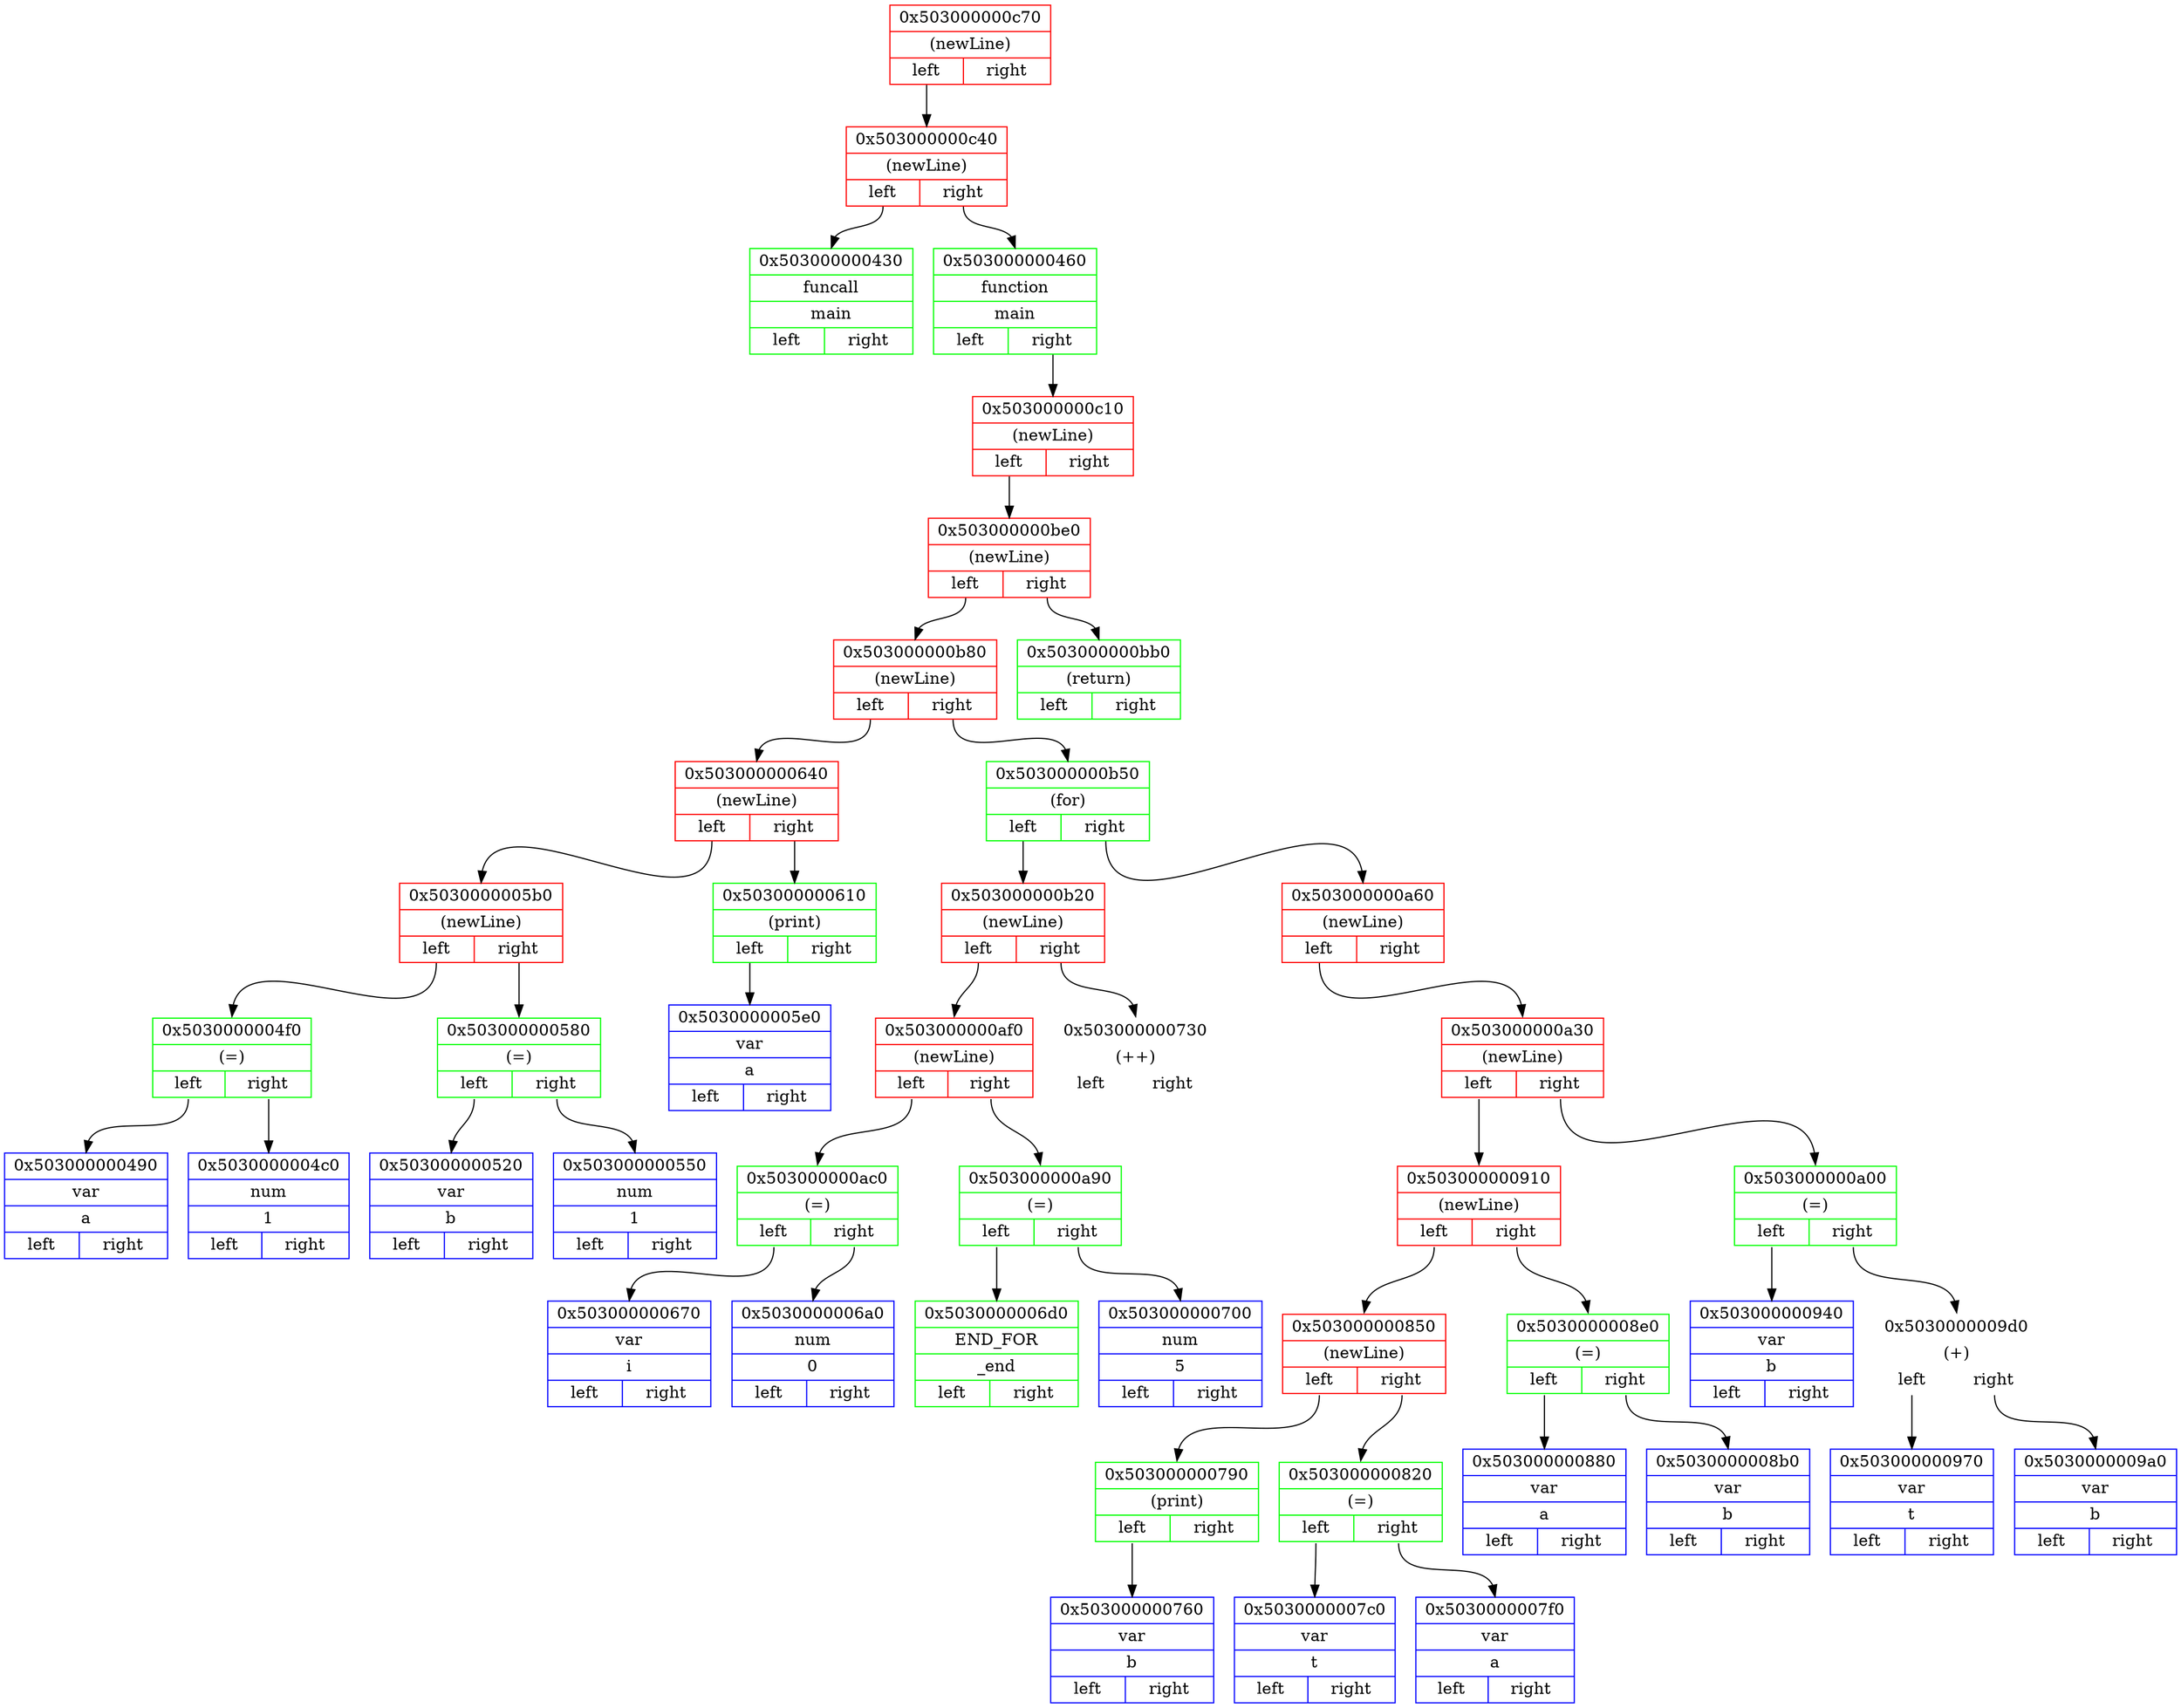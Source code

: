 digraph
{ 
rankdir=HR;

node0x503000000c70 [ shape=record, color = red rank = 1, label= "{ 0x503000000c70 | (newLine) |         {<n0x503000000c70_l> left | <n0x503000000c70_r> right}} " ];
node0x503000000c40 [ shape=record, color = red rank = 2, label= "{ 0x503000000c40 | (newLine) |         {<n0x503000000c40_l> left | <n0x503000000c40_r> right}} " ];
node0x503000000430 [ shape=record, color = green rank = 3, label= "{ 0x503000000430 | funcall | main |         {<n0x503000000430_l> left | <n0x503000000430_r> right}} " ];
node0x503000000c40:<n0x503000000c40_l>:s -> node0x503000000430:n [ color = black; ]
node0x503000000460 [ shape=record, color = green rank = 4, label= "{ 0x503000000460 | function | main |         {<n0x503000000460_l> left | <n0x503000000460_r> right}} " ];
node0x503000000c10 [ shape=record, color = red rank = 5, label= "{ 0x503000000c10 | (newLine) |         {<n0x503000000c10_l> left | <n0x503000000c10_r> right}} " ];
node0x503000000be0 [ shape=record, color = red rank = 6, label= "{ 0x503000000be0 | (newLine) |         {<n0x503000000be0_l> left | <n0x503000000be0_r> right}} " ];
node0x503000000b80 [ shape=record, color = red rank = 7, label= "{ 0x503000000b80 | (newLine) |         {<n0x503000000b80_l> left | <n0x503000000b80_r> right}} " ];
node0x503000000640 [ shape=record, color = red rank = 8, label= "{ 0x503000000640 | (newLine) |         {<n0x503000000640_l> left | <n0x503000000640_r> right}} " ];
node0x5030000005b0 [ shape=record, color = red rank = 9, label= "{ 0x5030000005b0 | (newLine) |         {<n0x5030000005b0_l> left | <n0x5030000005b0_r> right}} " ];
node0x5030000004f0 [ shape=record, color = green rank = 10, label= "{ 0x5030000004f0 | (=) |         {<n0x5030000004f0_l> left | <n0x5030000004f0_r> right}} " ];
node0x503000000490 [ shape=record, color = blue rank = 11, label= "{ 0x503000000490 | var | a |         {<n0x503000000490_l> left | <n0x503000000490_r> right}} " ];
node0x5030000004f0:<n0x5030000004f0_l>:s -> node0x503000000490:n [ color = black; ]
node0x5030000004c0 [ shape=record, color = blue rank = 12, label= "{ 0x5030000004c0 | num | 1 |         {<n0x5030000004c0_l> left | <n0x5030000004c0_r> right}} " ];
node0x5030000004f0:<n0x5030000004f0_r>:s -> node0x5030000004c0:n [ color = black; ]
node0x5030000005b0:<n0x5030000005b0_l>:s -> node0x5030000004f0:n [ color = black; ]
node0x503000000580 [ shape=record, color = green rank = 11, label= "{ 0x503000000580 | (=) |         {<n0x503000000580_l> left | <n0x503000000580_r> right}} " ];
node0x503000000520 [ shape=record, color = blue rank = 12, label= "{ 0x503000000520 | var | b |         {<n0x503000000520_l> left | <n0x503000000520_r> right}} " ];
node0x503000000580:<n0x503000000580_l>:s -> node0x503000000520:n [ color = black; ]
node0x503000000550 [ shape=record, color = blue rank = 13, label= "{ 0x503000000550 | num | 1 |         {<n0x503000000550_l> left | <n0x503000000550_r> right}} " ];
node0x503000000580:<n0x503000000580_r>:s -> node0x503000000550:n [ color = black; ]
node0x5030000005b0:<n0x5030000005b0_r>:s -> node0x503000000580:n [ color = black; ]
node0x503000000640:<n0x503000000640_l>:s -> node0x5030000005b0:n [ color = black; ]
node0x503000000610 [ shape=record, color = green rank = 10, label= "{ 0x503000000610 | (print) |         {<n0x503000000610_l> left | <n0x503000000610_r> right}} " ];
node0x5030000005e0 [ shape=record, color = blue rank = 11, label= "{ 0x5030000005e0 | var | a |         {<n0x5030000005e0_l> left | <n0x5030000005e0_r> right}} " ];
node0x503000000610:<n0x503000000610_l>:s -> node0x5030000005e0:n [ color = black; ]
node0x503000000640:<n0x503000000640_r>:s -> node0x503000000610:n [ color = black; ]
node0x503000000b80:<n0x503000000b80_l>:s -> node0x503000000640:n [ color = black; ]
node0x503000000b50 [ shape=record, color = green rank = 9, label= "{ 0x503000000b50 | (for) |         {<n0x503000000b50_l> left | <n0x503000000b50_r> right}} " ];
node0x503000000b20 [ shape=record, color = red rank = 10, label= "{ 0x503000000b20 | (newLine) |         {<n0x503000000b20_l> left | <n0x503000000b20_r> right}} " ];
node0x503000000af0 [ shape=record, color = red rank = 11, label= "{ 0x503000000af0 | (newLine) |         {<n0x503000000af0_l> left | <n0x503000000af0_r> right}} " ];
node0x503000000ac0 [ shape=record, color = green rank = 12, label= "{ 0x503000000ac0 | (=) |         {<n0x503000000ac0_l> left | <n0x503000000ac0_r> right}} " ];
node0x503000000670 [ shape=record, color = blue rank = 13, label= "{ 0x503000000670 | var | i |         {<n0x503000000670_l> left | <n0x503000000670_r> right}} " ];
node0x503000000ac0:<n0x503000000ac0_l>:s -> node0x503000000670:n [ color = black; ]
node0x5030000006a0 [ shape=record, color = blue rank = 14, label= "{ 0x5030000006a0 | num | 0 |         {<n0x5030000006a0_l> left | <n0x5030000006a0_r> right}} " ];
node0x503000000ac0:<n0x503000000ac0_r>:s -> node0x5030000006a0:n [ color = black; ]
node0x503000000af0:<n0x503000000af0_l>:s -> node0x503000000ac0:n [ color = black; ]
node0x503000000a90 [ shape=record, color = green rank = 13, label= "{ 0x503000000a90 | (=) |         {<n0x503000000a90_l> left | <n0x503000000a90_r> right}} " ];
node0x5030000006d0 [ shape=record, color = green rank = 14, label= "{ 0x5030000006d0 | END_FOR | _end |         {<n0x5030000006d0_l> left | <n0x5030000006d0_r> right}} " ];
node0x503000000a90:<n0x503000000a90_l>:s -> node0x5030000006d0:n [ color = black; ]
node0x503000000700 [ shape=record, color = blue rank = 15, label= "{ 0x503000000700 | num | 5 |         {<n0x503000000700_l> left | <n0x503000000700_r> right}} " ];
node0x503000000a90:<n0x503000000a90_r>:s -> node0x503000000700:n [ color = black; ]
node0x503000000af0:<n0x503000000af0_r>:s -> node0x503000000a90:n [ color = black; ]
node0x503000000b20:<n0x503000000b20_l>:s -> node0x503000000af0:n [ color = black; ]
node0x503000000730 [ shape=record, color = white rank = 12, label= "{ 0x503000000730 | (++) |         {<n0x503000000730_l> left | <n0x503000000730_r> right}} " ];
node0x503000000b20:<n0x503000000b20_r>:s -> node0x503000000730:n [ color = black; ]
node0x503000000b50:<n0x503000000b50_l>:s -> node0x503000000b20:n [ color = black; ]
node0x503000000a60 [ shape=record, color = red rank = 11, label= "{ 0x503000000a60 | (newLine) |         {<n0x503000000a60_l> left | <n0x503000000a60_r> right}} " ];
node0x503000000a30 [ shape=record, color = red rank = 12, label= "{ 0x503000000a30 | (newLine) |         {<n0x503000000a30_l> left | <n0x503000000a30_r> right}} " ];
node0x503000000910 [ shape=record, color = red rank = 13, label= "{ 0x503000000910 | (newLine) |         {<n0x503000000910_l> left | <n0x503000000910_r> right}} " ];
node0x503000000850 [ shape=record, color = red rank = 14, label= "{ 0x503000000850 | (newLine) |         {<n0x503000000850_l> left | <n0x503000000850_r> right}} " ];
node0x503000000790 [ shape=record, color = green rank = 15, label= "{ 0x503000000790 | (print) |         {<n0x503000000790_l> left | <n0x503000000790_r> right}} " ];
node0x503000000760 [ shape=record, color = blue rank = 16, label= "{ 0x503000000760 | var | b |         {<n0x503000000760_l> left | <n0x503000000760_r> right}} " ];
node0x503000000790:<n0x503000000790_l>:s -> node0x503000000760:n [ color = black; ]
node0x503000000850:<n0x503000000850_l>:s -> node0x503000000790:n [ color = black; ]
node0x503000000820 [ shape=record, color = green rank = 16, label= "{ 0x503000000820 | (=) |         {<n0x503000000820_l> left | <n0x503000000820_r> right}} " ];
node0x5030000007c0 [ shape=record, color = blue rank = 17, label= "{ 0x5030000007c0 | var | t |         {<n0x5030000007c0_l> left | <n0x5030000007c0_r> right}} " ];
node0x503000000820:<n0x503000000820_l>:s -> node0x5030000007c0:n [ color = black; ]
node0x5030000007f0 [ shape=record, color = blue rank = 18, label= "{ 0x5030000007f0 | var | a |         {<n0x5030000007f0_l> left | <n0x5030000007f0_r> right}} " ];
node0x503000000820:<n0x503000000820_r>:s -> node0x5030000007f0:n [ color = black; ]
node0x503000000850:<n0x503000000850_r>:s -> node0x503000000820:n [ color = black; ]
node0x503000000910:<n0x503000000910_l>:s -> node0x503000000850:n [ color = black; ]
node0x5030000008e0 [ shape=record, color = green rank = 15, label= "{ 0x5030000008e0 | (=) |         {<n0x5030000008e0_l> left | <n0x5030000008e0_r> right}} " ];
node0x503000000880 [ shape=record, color = blue rank = 16, label= "{ 0x503000000880 | var | a |         {<n0x503000000880_l> left | <n0x503000000880_r> right}} " ];
node0x5030000008e0:<n0x5030000008e0_l>:s -> node0x503000000880:n [ color = black; ]
node0x5030000008b0 [ shape=record, color = blue rank = 17, label= "{ 0x5030000008b0 | var | b |         {<n0x5030000008b0_l> left | <n0x5030000008b0_r> right}} " ];
node0x5030000008e0:<n0x5030000008e0_r>:s -> node0x5030000008b0:n [ color = black; ]
node0x503000000910:<n0x503000000910_r>:s -> node0x5030000008e0:n [ color = black; ]
node0x503000000a30:<n0x503000000a30_l>:s -> node0x503000000910:n [ color = black; ]
node0x503000000a00 [ shape=record, color = green rank = 14, label= "{ 0x503000000a00 | (=) |         {<n0x503000000a00_l> left | <n0x503000000a00_r> right}} " ];
node0x503000000940 [ shape=record, color = blue rank = 15, label= "{ 0x503000000940 | var | b |         {<n0x503000000940_l> left | <n0x503000000940_r> right}} " ];
node0x503000000a00:<n0x503000000a00_l>:s -> node0x503000000940:n [ color = black; ]
node0x5030000009d0 [ shape=record, color = white rank = 16, label= "{ 0x5030000009d0 | (+) |         {<n0x5030000009d0_l> left | <n0x5030000009d0_r> right}} " ];
node0x503000000970 [ shape=record, color = blue rank = 17, label= "{ 0x503000000970 | var | t |         {<n0x503000000970_l> left | <n0x503000000970_r> right}} " ];
node0x5030000009d0:<n0x5030000009d0_l>:s -> node0x503000000970:n [ color = black; ]
node0x5030000009a0 [ shape=record, color = blue rank = 18, label= "{ 0x5030000009a0 | var | b |         {<n0x5030000009a0_l> left | <n0x5030000009a0_r> right}} " ];
node0x5030000009d0:<n0x5030000009d0_r>:s -> node0x5030000009a0:n [ color = black; ]
node0x503000000a00:<n0x503000000a00_r>:s -> node0x5030000009d0:n [ color = black; ]
node0x503000000a30:<n0x503000000a30_r>:s -> node0x503000000a00:n [ color = black; ]
node0x503000000a60:<n0x503000000a60_l>:s -> node0x503000000a30:n [ color = black; ]
node0x503000000b50:<n0x503000000b50_r>:s -> node0x503000000a60:n [ color = black; ]
node0x503000000b80:<n0x503000000b80_r>:s -> node0x503000000b50:n [ color = black; ]
node0x503000000be0:<n0x503000000be0_l>:s -> node0x503000000b80:n [ color = black; ]
node0x503000000bb0 [ shape=record, color = green rank = 8, label= "{ 0x503000000bb0 | (return) |         {<n0x503000000bb0_l> left | <n0x503000000bb0_r> right}} " ];
node0x503000000be0:<n0x503000000be0_r>:s -> node0x503000000bb0:n [ color = black; ]
node0x503000000c10:<n0x503000000c10_l>:s -> node0x503000000be0:n [ color = black; ]
node0x503000000460:<n0x503000000460_r>:s -> node0x503000000c10:n [ color = black; ]
node0x503000000c40:<n0x503000000c40_r>:s -> node0x503000000460:n [ color = black; ]
node0x503000000c70:<n0x503000000c70_l>:s -> node0x503000000c40:n [ color = black; ]
}
